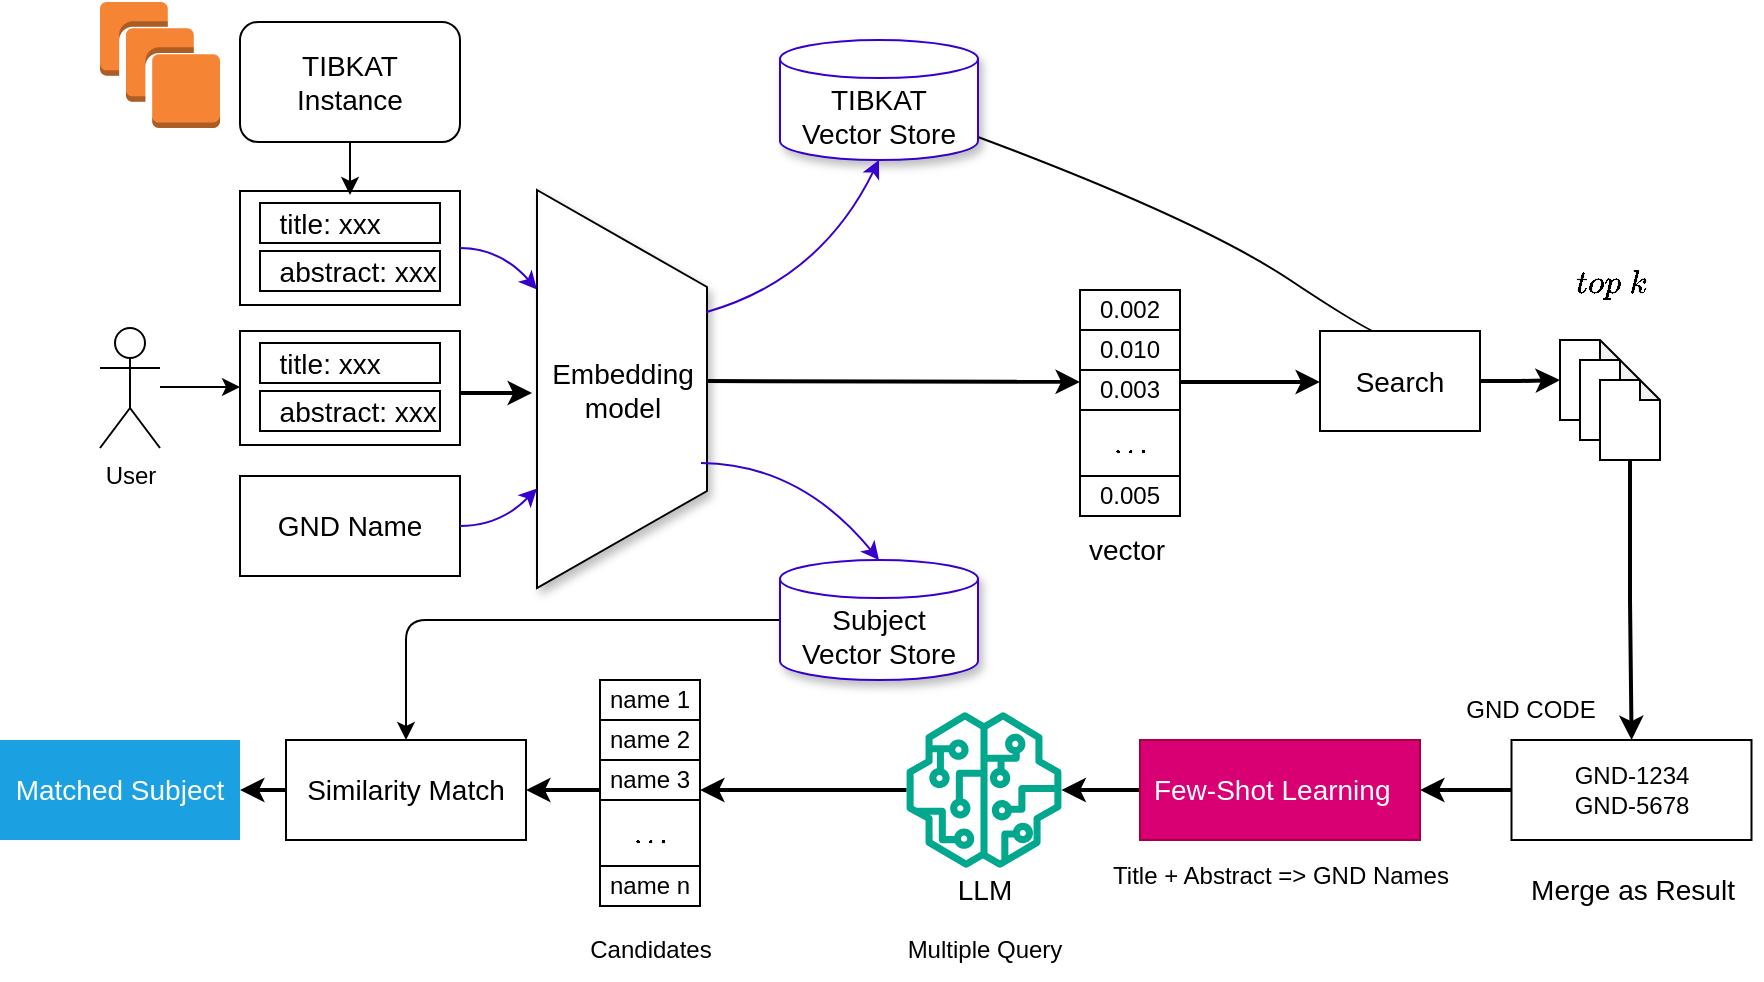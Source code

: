 <mxfile version="22.1.2" type="device" pages="2">
  <diagram name="第 1 页" id="ulG9exy62QMQx5USmChA">
    <mxGraphModel dx="2521" dy="878" grid="0" gridSize="10" guides="1" tooltips="1" connect="1" arrows="1" fold="1" page="1" pageScale="1" pageWidth="827" pageHeight="1169" math="1" shadow="0">
      <root>
        <mxCell id="0" />
        <mxCell id="1" parent="0" />
        <mxCell id="SLFpVp47Be6AFJ934Dlg-1" value="" style="outlineConnect=0;dashed=0;verticalLabelPosition=bottom;verticalAlign=top;align=center;html=1;shape=mxgraph.aws3.instances;fillColor=#F58534;gradientColor=none;fontSize=14;" vertex="1" parent="1">
          <mxGeometry x="-130" y="201" width="60" height="63" as="geometry" />
        </mxCell>
        <mxCell id="SLFpVp47Be6AFJ934Dlg-28" style="edgeStyle=orthogonalEdgeStyle;rounded=0;orthogonalLoop=1;jettySize=auto;html=1;entryX=0.5;entryY=0;entryDx=0;entryDy=0;" edge="1" parent="1" source="SLFpVp47Be6AFJ934Dlg-2">
          <mxGeometry relative="1" as="geometry">
            <mxPoint x="-5" y="297.5" as="targetPoint" />
          </mxGeometry>
        </mxCell>
        <mxCell id="SLFpVp47Be6AFJ934Dlg-2" value="TIBKAT&lt;br&gt;Instance" style="rounded=1;whiteSpace=wrap;html=1;fontSize=14;" vertex="1" parent="1">
          <mxGeometry x="-60" y="211" width="110" height="60" as="geometry" />
        </mxCell>
        <mxCell id="SLFpVp47Be6AFJ934Dlg-17" value="" style="group" vertex="1" connectable="0" parent="1">
          <mxGeometry x="-60" y="300.5" width="110" height="77" as="geometry" />
        </mxCell>
        <mxCell id="SLFpVp47Be6AFJ934Dlg-16" value="" style="rounded=0;whiteSpace=wrap;html=1;fillColor=none;" vertex="1" parent="SLFpVp47Be6AFJ934Dlg-17">
          <mxGeometry y="-5" width="110" height="57" as="geometry" />
        </mxCell>
        <mxCell id="SLFpVp47Be6AFJ934Dlg-3" value="&amp;nbsp; title: xxx" style="rounded=0;whiteSpace=wrap;html=1;fontSize=14;align=left;" vertex="1" parent="SLFpVp47Be6AFJ934Dlg-17">
          <mxGeometry x="10" y="1" width="90" height="20" as="geometry" />
        </mxCell>
        <mxCell id="SLFpVp47Be6AFJ934Dlg-4" value="&amp;nbsp; abstract: xxx" style="rounded=0;whiteSpace=wrap;html=1;fontSize=14;align=left;" vertex="1" parent="SLFpVp47Be6AFJ934Dlg-17">
          <mxGeometry x="10" y="25" width="90" height="20" as="geometry" />
        </mxCell>
        <mxCell id="SLFpVp47Be6AFJ934Dlg-18" style="orthogonalLoop=1;jettySize=auto;html=1;exitX=1;exitY=0.5;exitDx=0;exitDy=0;entryX=0.25;entryY=1;entryDx=0;entryDy=0;curved=1;strokeWidth=1;fillColor=#6a00ff;strokeColor=#3700CC;" edge="1" parent="1" source="SLFpVp47Be6AFJ934Dlg-16" target="SLFpVp47Be6AFJ934Dlg-6">
          <mxGeometry relative="1" as="geometry">
            <mxPoint x="50" y="336" as="sourcePoint" />
            <mxPoint x="88.5" y="335.75" as="targetPoint" />
            <Array as="points">
              <mxPoint x="70" y="324" />
            </Array>
          </mxGeometry>
        </mxCell>
        <mxCell id="SLFpVp47Be6AFJ934Dlg-6" value="" style="shape=trapezoid;perimeter=trapezoidPerimeter;whiteSpace=wrap;html=1;fixedSize=1;rotation=90;size=48.5;shadow=1;" vertex="1" parent="1">
          <mxGeometry x="31.5" y="352" width="199" height="85" as="geometry" />
        </mxCell>
        <mxCell id="SLFpVp47Be6AFJ934Dlg-7" value="&lt;span style=&quot;color: rgb(0, 0, 0); font-family: Helvetica; font-size: 14px; font-style: normal; font-variant-ligatures: normal; font-variant-caps: normal; font-weight: 400; letter-spacing: normal; orphans: 2; text-indent: 0px; text-transform: none; widows: 2; word-spacing: 0px; -webkit-text-stroke-width: 0px; background-color: rgb(255, 255, 255); text-decoration-thickness: initial; text-decoration-style: initial; text-decoration-color: initial; float: none; display: inline !important;&quot;&gt;Embedding&lt;/span&gt;&lt;br style=&quot;border-color: var(--border-color); color: rgb(0, 0, 0); font-family: Helvetica; font-size: 14px; font-style: normal; font-variant-ligatures: normal; font-variant-caps: normal; font-weight: 400; letter-spacing: normal; orphans: 2; text-indent: 0px; text-transform: none; widows: 2; word-spacing: 0px; -webkit-text-stroke-width: 0px; background-color: rgb(255, 255, 255); text-decoration-thickness: initial; text-decoration-style: initial; text-decoration-color: initial;&quot;&gt;&lt;span style=&quot;color: rgb(0, 0, 0); font-family: Helvetica; font-size: 14px; font-style: normal; font-variant-ligatures: normal; font-variant-caps: normal; font-weight: 400; letter-spacing: normal; orphans: 2; text-indent: 0px; text-transform: none; widows: 2; word-spacing: 0px; -webkit-text-stroke-width: 0px; background-color: rgb(255, 255, 255); text-decoration-thickness: initial; text-decoration-style: initial; text-decoration-color: initial; float: none; display: inline !important;&quot;&gt;model&lt;/span&gt;" style="text;whiteSpace=wrap;html=1;align=center;" vertex="1" parent="1">
          <mxGeometry x="91.5" y="371.5" width="79" height="60" as="geometry" />
        </mxCell>
        <mxCell id="SLFpVp47Be6AFJ934Dlg-29" style="rounded=0;orthogonalLoop=1;jettySize=auto;html=1;exitX=1;exitY=0.5;exitDx=0;exitDy=0;entryX=0.862;entryY=1.029;entryDx=0;entryDy=0;entryPerimeter=0;strokeWidth=2;" edge="1" parent="1">
          <mxGeometry relative="1" as="geometry">
            <mxPoint x="50" y="396.5" as="sourcePoint" />
            <mxPoint x="86.035" y="396.538" as="targetPoint" />
          </mxGeometry>
        </mxCell>
        <mxCell id="SLFpVp47Be6AFJ934Dlg-30" style="rounded=0;orthogonalLoop=1;jettySize=auto;html=1;exitX=0.691;exitY=0.006;exitDx=0;exitDy=0;exitPerimeter=0;strokeWidth=2;" edge="1" parent="1">
          <mxGeometry relative="1" as="geometry">
            <mxPoint x="172.99" y="390.509" as="sourcePoint" />
            <mxPoint x="360" y="390.942" as="targetPoint" />
          </mxGeometry>
        </mxCell>
        <mxCell id="SLFpVp47Be6AFJ934Dlg-31" value="vector" style="text;html=1;align=center;verticalAlign=middle;resizable=0;points=[];autosize=1;strokeColor=none;fillColor=none;fontSize=14;" vertex="1" parent="1">
          <mxGeometry x="355" y="460" width="56" height="29" as="geometry" />
        </mxCell>
        <mxCell id="SLFpVp47Be6AFJ934Dlg-32" value="" style="group" vertex="1" connectable="0" parent="1">
          <mxGeometry x="360" y="345" width="50" height="113" as="geometry" />
        </mxCell>
        <mxCell id="SLFpVp47Be6AFJ934Dlg-33" value="$$\cdots$$" style="rounded=0;whiteSpace=wrap;html=1;strokeColor=none;" vertex="1" parent="SLFpVp47Be6AFJ934Dlg-32">
          <mxGeometry y="70" width="50" height="20" as="geometry" />
        </mxCell>
        <mxCell id="SLFpVp47Be6AFJ934Dlg-43" style="edgeStyle=orthogonalEdgeStyle;rounded=0;orthogonalLoop=1;jettySize=auto;html=1;strokeWidth=2;" edge="1" parent="SLFpVp47Be6AFJ934Dlg-32">
          <mxGeometry relative="1" as="geometry">
            <mxPoint x="120" y="46" as="targetPoint" />
            <mxPoint x="50" y="46" as="sourcePoint" />
          </mxGeometry>
        </mxCell>
        <mxCell id="SLFpVp47Be6AFJ934Dlg-34" value="" style="rounded=0;whiteSpace=wrap;html=1;fillColor=none;" vertex="1" parent="SLFpVp47Be6AFJ934Dlg-32">
          <mxGeometry width="50" height="110" as="geometry" />
        </mxCell>
        <mxCell id="SLFpVp47Be6AFJ934Dlg-35" value="0.002" style="rounded=0;whiteSpace=wrap;html=1;" vertex="1" parent="SLFpVp47Be6AFJ934Dlg-32">
          <mxGeometry width="50" height="20" as="geometry" />
        </mxCell>
        <mxCell id="SLFpVp47Be6AFJ934Dlg-36" value="0.010" style="rounded=0;whiteSpace=wrap;html=1;" vertex="1" parent="SLFpVp47Be6AFJ934Dlg-32">
          <mxGeometry y="20" width="50" height="20" as="geometry" />
        </mxCell>
        <mxCell id="SLFpVp47Be6AFJ934Dlg-37" value="0.003" style="rounded=0;whiteSpace=wrap;html=1;" vertex="1" parent="SLFpVp47Be6AFJ934Dlg-32">
          <mxGeometry y="40" width="50" height="20" as="geometry" />
        </mxCell>
        <mxCell id="SLFpVp47Be6AFJ934Dlg-38" value="0.005" style="rounded=0;whiteSpace=wrap;html=1;" vertex="1" parent="SLFpVp47Be6AFJ934Dlg-32">
          <mxGeometry y="93" width="50" height="20" as="geometry" />
        </mxCell>
        <mxCell id="SLFpVp47Be6AFJ934Dlg-45" style="orthogonalLoop=1;jettySize=auto;html=1;entryX=0.5;entryY=0;entryDx=0;entryDy=0;curved=1;" edge="1" parent="1" source="SLFpVp47Be6AFJ934Dlg-39" target="SLFpVp47Be6AFJ934Dlg-44">
          <mxGeometry relative="1" as="geometry">
            <Array as="points">
              <mxPoint x="420" y="310" />
              <mxPoint x="510" y="370" />
            </Array>
          </mxGeometry>
        </mxCell>
        <mxCell id="SLFpVp47Be6AFJ934Dlg-39" value="&lt;font style=&quot;font-size: 14px;&quot;&gt;TIBKAT&lt;br&gt;Vector Store&lt;/font&gt;" style="shape=cylinder3;whiteSpace=wrap;html=1;boundedLbl=1;backgroundOutline=1;size=9.5;shadow=1;strokeColor=#3700CC;" vertex="1" parent="1">
          <mxGeometry x="210" y="220" width="99" height="60" as="geometry" />
        </mxCell>
        <mxCell id="SLFpVp47Be6AFJ934Dlg-42" style="edgeStyle=orthogonalEdgeStyle;rounded=0;orthogonalLoop=1;jettySize=auto;html=1;entryX=0;entryY=0.5;entryDx=0;entryDy=0;" edge="1" parent="1" source="SLFpVp47Be6AFJ934Dlg-41">
          <mxGeometry relative="1" as="geometry">
            <mxPoint x="-60" y="393.5" as="targetPoint" />
          </mxGeometry>
        </mxCell>
        <mxCell id="SLFpVp47Be6AFJ934Dlg-41" value="User" style="shape=umlActor;verticalLabelPosition=bottom;verticalAlign=top;html=1;outlineConnect=0;" vertex="1" parent="1">
          <mxGeometry x="-130" y="364" width="30" height="60" as="geometry" />
        </mxCell>
        <mxCell id="SLFpVp47Be6AFJ934Dlg-44" value="&lt;font style=&quot;font-size: 14px;&quot;&gt;Search&lt;/font&gt;" style="rounded=0;whiteSpace=wrap;html=1;shadow=0;" vertex="1" parent="1">
          <mxGeometry x="480" y="365.5" width="80" height="50" as="geometry" />
        </mxCell>
        <mxCell id="SLFpVp47Be6AFJ934Dlg-47" value="" style="shape=note;whiteSpace=wrap;html=1;backgroundOutline=1;darkOpacity=0.05;size=10;" vertex="1" parent="1">
          <mxGeometry x="600" y="370" width="30" height="40" as="geometry" />
        </mxCell>
        <mxCell id="SLFpVp47Be6AFJ934Dlg-48" value="" style="shape=note;whiteSpace=wrap;html=1;backgroundOutline=1;darkOpacity=0.05;size=10;" vertex="1" parent="1">
          <mxGeometry x="610" y="380" width="30" height="40" as="geometry" />
        </mxCell>
        <mxCell id="SLFpVp47Be6AFJ934Dlg-53" style="edgeStyle=orthogonalEdgeStyle;rounded=0;orthogonalLoop=1;jettySize=auto;html=1;exitX=0.5;exitY=1;exitDx=0;exitDy=0;exitPerimeter=0;strokeWidth=2;" edge="1" parent="1" source="SLFpVp47Be6AFJ934Dlg-49" target="SLFpVp47Be6AFJ934Dlg-51">
          <mxGeometry relative="1" as="geometry" />
        </mxCell>
        <mxCell id="SLFpVp47Be6AFJ934Dlg-49" value="" style="shape=note;whiteSpace=wrap;html=1;backgroundOutline=1;darkOpacity=0.05;size=10;" vertex="1" parent="1">
          <mxGeometry x="620" y="390" width="30" height="40" as="geometry" />
        </mxCell>
        <mxCell id="SLFpVp47Be6AFJ934Dlg-50" value="$$top ~ k$$" style="text;html=1;align=center;verticalAlign=middle;resizable=0;points=[];autosize=1;strokeColor=none;fillColor=none;fontSize=14;" vertex="1" parent="1">
          <mxGeometry x="575" y="327" width="100" height="30" as="geometry" />
        </mxCell>
        <mxCell id="SLFpVp47Be6AFJ934Dlg-61" style="edgeStyle=orthogonalEdgeStyle;rounded=0;orthogonalLoop=1;jettySize=auto;html=1;strokeWidth=2;" edge="1" parent="1" source="SLFpVp47Be6AFJ934Dlg-51" target="SLFpVp47Be6AFJ934Dlg-60">
          <mxGeometry relative="1" as="geometry" />
        </mxCell>
        <mxCell id="SLFpVp47Be6AFJ934Dlg-51" value="GND-1234&lt;br&gt;GND-5678" style="rounded=0;whiteSpace=wrap;html=1;" vertex="1" parent="1">
          <mxGeometry x="575.75" y="570" width="120" height="50" as="geometry" />
        </mxCell>
        <mxCell id="SLFpVp47Be6AFJ934Dlg-52" value="GND CODE" style="text;html=1;align=center;verticalAlign=middle;resizable=0;points=[];autosize=1;strokeColor=none;fillColor=none;" vertex="1" parent="1">
          <mxGeometry x="540" y="540" width="90" height="30" as="geometry" />
        </mxCell>
        <mxCell id="SLFpVp47Be6AFJ934Dlg-54" value="Merge as Result" style="text;html=1;align=center;verticalAlign=middle;resizable=0;points=[];autosize=1;strokeColor=none;fillColor=none;fontSize=14;" vertex="1" parent="1">
          <mxGeometry x="570.75" y="630" width="130" height="30" as="geometry" />
        </mxCell>
        <mxCell id="SLFpVp47Be6AFJ934Dlg-67" style="edgeStyle=orthogonalEdgeStyle;rounded=0;orthogonalLoop=1;jettySize=auto;html=1;strokeWidth=2;entryX=1;entryY=0.75;entryDx=0;entryDy=0;" edge="1" parent="1" source="SLFpVp47Be6AFJ934Dlg-56" target="SLFpVp47Be6AFJ934Dlg-75">
          <mxGeometry relative="1" as="geometry">
            <mxPoint x="171" y="608.5" as="targetPoint" />
          </mxGeometry>
        </mxCell>
        <mxCell id="SLFpVp47Be6AFJ934Dlg-56" value="" style="sketch=0;outlineConnect=0;fontColor=#232F3E;gradientColor=none;fillColor=#01A88D;strokeColor=none;dashed=0;verticalLabelPosition=bottom;verticalAlign=top;align=center;html=1;fontSize=12;fontStyle=0;aspect=fixed;pointerEvents=1;shape=mxgraph.aws4.sagemaker_model;" vertex="1" parent="1">
          <mxGeometry x="273" y="556" width="78" height="78" as="geometry" />
        </mxCell>
        <mxCell id="SLFpVp47Be6AFJ934Dlg-59" value="LLM" style="text;html=1;align=center;verticalAlign=middle;resizable=0;points=[];autosize=1;strokeColor=none;fillColor=none;fontSize=14;" vertex="1" parent="1">
          <mxGeometry x="287" y="630" width="50" height="30" as="geometry" />
        </mxCell>
        <mxCell id="SLFpVp47Be6AFJ934Dlg-62" style="edgeStyle=orthogonalEdgeStyle;rounded=0;orthogonalLoop=1;jettySize=auto;html=1;exitX=0;exitY=0.5;exitDx=0;exitDy=0;strokeWidth=2;" edge="1" parent="1" source="SLFpVp47Be6AFJ934Dlg-60" target="SLFpVp47Be6AFJ934Dlg-56">
          <mxGeometry relative="1" as="geometry" />
        </mxCell>
        <mxCell id="SLFpVp47Be6AFJ934Dlg-60" value="Few-Shot Learning&amp;nbsp;&amp;nbsp;" style="rounded=0;whiteSpace=wrap;html=1;fontSize=14;fillColor=#d80073;fontColor=#ffffff;strokeColor=#A50040;" vertex="1" parent="1">
          <mxGeometry x="390" y="570" width="140" height="50" as="geometry" />
        </mxCell>
        <mxCell id="SLFpVp47Be6AFJ934Dlg-66" value="&lt;font style=&quot;&quot;&gt;Candidates&lt;br&gt;&lt;/font&gt;" style="text;html=1;align=center;verticalAlign=middle;resizable=0;points=[];autosize=1;strokeColor=none;fillColor=none;" vertex="1" parent="1">
          <mxGeometry x="105" y="660" width="80" height="30" as="geometry" />
        </mxCell>
        <mxCell id="SLFpVp47Be6AFJ934Dlg-68" value="Title + Abstract =&amp;gt; GND Names" style="text;html=1;align=center;verticalAlign=middle;resizable=0;points=[];autosize=1;strokeColor=none;fillColor=none;" vertex="1" parent="1">
          <mxGeometry x="365" y="623" width="190" height="30" as="geometry" />
        </mxCell>
        <mxCell id="SLFpVp47Be6AFJ934Dlg-69" value="" style="group" vertex="1" connectable="0" parent="1">
          <mxGeometry x="120" y="540" width="50" height="113" as="geometry" />
        </mxCell>
        <mxCell id="SLFpVp47Be6AFJ934Dlg-70" value="$$\cdots$$" style="rounded=0;whiteSpace=wrap;html=1;strokeColor=none;" vertex="1" parent="SLFpVp47Be6AFJ934Dlg-69">
          <mxGeometry y="70" width="50" height="20" as="geometry" />
        </mxCell>
        <mxCell id="SLFpVp47Be6AFJ934Dlg-72" value="" style="rounded=0;whiteSpace=wrap;html=1;fillColor=none;" vertex="1" parent="SLFpVp47Be6AFJ934Dlg-69">
          <mxGeometry width="50" height="110" as="geometry" />
        </mxCell>
        <mxCell id="SLFpVp47Be6AFJ934Dlg-73" value="name 1" style="rounded=0;whiteSpace=wrap;html=1;" vertex="1" parent="SLFpVp47Be6AFJ934Dlg-69">
          <mxGeometry width="50" height="20" as="geometry" />
        </mxCell>
        <mxCell id="SLFpVp47Be6AFJ934Dlg-74" value="name 2" style="rounded=0;whiteSpace=wrap;html=1;" vertex="1" parent="SLFpVp47Be6AFJ934Dlg-69">
          <mxGeometry y="20" width="50" height="20" as="geometry" />
        </mxCell>
        <mxCell id="SLFpVp47Be6AFJ934Dlg-75" value="name 3" style="rounded=0;whiteSpace=wrap;html=1;" vertex="1" parent="SLFpVp47Be6AFJ934Dlg-69">
          <mxGeometry y="40" width="50" height="20" as="geometry" />
        </mxCell>
        <mxCell id="SLFpVp47Be6AFJ934Dlg-76" value="name n" style="rounded=0;whiteSpace=wrap;html=1;" vertex="1" parent="SLFpVp47Be6AFJ934Dlg-69">
          <mxGeometry y="93" width="50" height="20" as="geometry" />
        </mxCell>
        <mxCell id="SLFpVp47Be6AFJ934Dlg-77" value="GND Name" style="rounded=0;whiteSpace=wrap;html=1;fontSize=14;align=center;" vertex="1" parent="1">
          <mxGeometry x="-60" y="438" width="110" height="50" as="geometry" />
        </mxCell>
        <mxCell id="SLFpVp47Be6AFJ934Dlg-79" style="edgeStyle=orthogonalEdgeStyle;rounded=0;orthogonalLoop=1;jettySize=auto;html=1;exitX=1;exitY=0.5;exitDx=0;exitDy=0;entryX=0;entryY=0.5;entryDx=0;entryDy=0;entryPerimeter=0;strokeWidth=2;" edge="1" parent="1" source="SLFpVp47Be6AFJ934Dlg-44" target="SLFpVp47Be6AFJ934Dlg-47">
          <mxGeometry relative="1" as="geometry" />
        </mxCell>
        <mxCell id="SLFpVp47Be6AFJ934Dlg-80" value="" style="rounded=0;whiteSpace=wrap;html=1;fillColor=none;" vertex="1" parent="1">
          <mxGeometry x="-60" y="365.5" width="110" height="57" as="geometry" />
        </mxCell>
        <mxCell id="SLFpVp47Be6AFJ934Dlg-81" value="&amp;nbsp; title: xxx" style="rounded=0;whiteSpace=wrap;html=1;fontSize=14;align=left;" vertex="1" parent="1">
          <mxGeometry x="-50" y="371.5" width="90" height="20" as="geometry" />
        </mxCell>
        <mxCell id="SLFpVp47Be6AFJ934Dlg-82" value="&amp;nbsp; abstract: xxx" style="rounded=0;whiteSpace=wrap;html=1;fontSize=14;align=left;" vertex="1" parent="1">
          <mxGeometry x="-50" y="395.5" width="90" height="20" as="geometry" />
        </mxCell>
        <mxCell id="SLFpVp47Be6AFJ934Dlg-85" style="edgeStyle=orthogonalEdgeStyle;rounded=1;orthogonalLoop=1;jettySize=auto;html=1;strokeColor=default;" edge="1" parent="1" source="SLFpVp47Be6AFJ934Dlg-83" target="SLFpVp47Be6AFJ934Dlg-84">
          <mxGeometry relative="1" as="geometry" />
        </mxCell>
        <mxCell id="SLFpVp47Be6AFJ934Dlg-83" value="&lt;font style=&quot;font-size: 14px;&quot;&gt;Subject&lt;br&gt;Vector Store&lt;/font&gt;" style="shape=cylinder3;whiteSpace=wrap;html=1;boundedLbl=1;backgroundOutline=1;size=9.5;shadow=1;strokeColor=#3700CC;" vertex="1" parent="1">
          <mxGeometry x="210" y="480" width="99" height="60" as="geometry" />
        </mxCell>
        <mxCell id="SLFpVp47Be6AFJ934Dlg-90" style="edgeStyle=orthogonalEdgeStyle;rounded=0;orthogonalLoop=1;jettySize=auto;html=1;strokeWidth=2;" edge="1" parent="1" source="SLFpVp47Be6AFJ934Dlg-84" target="SLFpVp47Be6AFJ934Dlg-88">
          <mxGeometry relative="1" as="geometry" />
        </mxCell>
        <mxCell id="SLFpVp47Be6AFJ934Dlg-84" value="&lt;font style=&quot;font-size: 14px;&quot;&gt;Similarity Match&lt;/font&gt;" style="rounded=0;whiteSpace=wrap;html=1;shadow=0;fontSize=14;" vertex="1" parent="1">
          <mxGeometry x="-37" y="570" width="120" height="50" as="geometry" />
        </mxCell>
        <mxCell id="SLFpVp47Be6AFJ934Dlg-86" style="orthogonalLoop=1;jettySize=auto;html=1;entryX=0.5;entryY=0;entryDx=0;entryDy=0;entryPerimeter=0;curved=1;exitX=1;exitY=1;exitDx=0;exitDy=0;fillColor=#6a00ff;strokeColor=#3700CC;" edge="1" parent="1" source="SLFpVp47Be6AFJ934Dlg-7" target="SLFpVp47Be6AFJ934Dlg-83">
          <mxGeometry relative="1" as="geometry">
            <Array as="points">
              <mxPoint x="220" y="432" />
            </Array>
          </mxGeometry>
        </mxCell>
        <mxCell id="SLFpVp47Be6AFJ934Dlg-87" style="orthogonalLoop=1;jettySize=auto;html=1;entryX=0.5;entryY=1;entryDx=0;entryDy=0;entryPerimeter=0;curved=1;exitX=0.307;exitY=0.006;exitDx=0;exitDy=0;exitPerimeter=0;strokeWidth=1;fillColor=#6a00ff;strokeColor=#3700CC;" edge="1" parent="1" source="SLFpVp47Be6AFJ934Dlg-6" target="SLFpVp47Be6AFJ934Dlg-39">
          <mxGeometry relative="1" as="geometry">
            <Array as="points">
              <mxPoint x="230" y="340" />
            </Array>
          </mxGeometry>
        </mxCell>
        <mxCell id="SLFpVp47Be6AFJ934Dlg-88" value="&lt;font style=&quot;font-size: 14px;&quot;&gt;Matched Subject&lt;/font&gt;" style="rounded=0;whiteSpace=wrap;html=1;shadow=0;fillColor=#1ba1e2;strokeColor=none;fontColor=#ffffff;" vertex="1" parent="1">
          <mxGeometry x="-180" y="570" width="120" height="50" as="geometry" />
        </mxCell>
        <mxCell id="SLFpVp47Be6AFJ934Dlg-89" style="edgeStyle=orthogonalEdgeStyle;rounded=0;orthogonalLoop=1;jettySize=auto;html=1;entryX=1;entryY=0.5;entryDx=0;entryDy=0;strokeWidth=2;" edge="1" parent="1" source="SLFpVp47Be6AFJ934Dlg-72" target="SLFpVp47Be6AFJ934Dlg-84">
          <mxGeometry relative="1" as="geometry" />
        </mxCell>
        <mxCell id="SLFpVp47Be6AFJ934Dlg-91" style="orthogonalLoop=1;jettySize=auto;html=1;entryX=0.75;entryY=1;entryDx=0;entryDy=0;curved=1;exitX=1;exitY=0.5;exitDx=0;exitDy=0;fillColor=#6a00ff;strokeColor=#3700CC;" edge="1" parent="1" source="SLFpVp47Be6AFJ934Dlg-77" target="SLFpVp47Be6AFJ934Dlg-6">
          <mxGeometry relative="1" as="geometry">
            <Array as="points">
              <mxPoint x="70" y="463" />
            </Array>
          </mxGeometry>
        </mxCell>
        <mxCell id="gZ6VnCuwDhWn8qVJ1rsh-1" value="Multiple Query" style="text;html=1;align=center;verticalAlign=middle;resizable=0;points=[];autosize=1;strokeColor=none;fillColor=none;" vertex="1" parent="1">
          <mxGeometry x="262" y="660" width="100" height="30" as="geometry" />
        </mxCell>
      </root>
    </mxGraphModel>
  </diagram>
  <diagram id="4n5KhzQpOEXTrRp1QnIb" name="第 2 页">
    <mxGraphModel dx="1694" dy="878" grid="1" gridSize="10" guides="1" tooltips="1" connect="1" arrows="1" fold="1" page="1" pageScale="1" pageWidth="827" pageHeight="1169" math="1" shadow="0">
      <root>
        <mxCell id="0" />
        <mxCell id="1" parent="0" />
      </root>
    </mxGraphModel>
  </diagram>
</mxfile>
